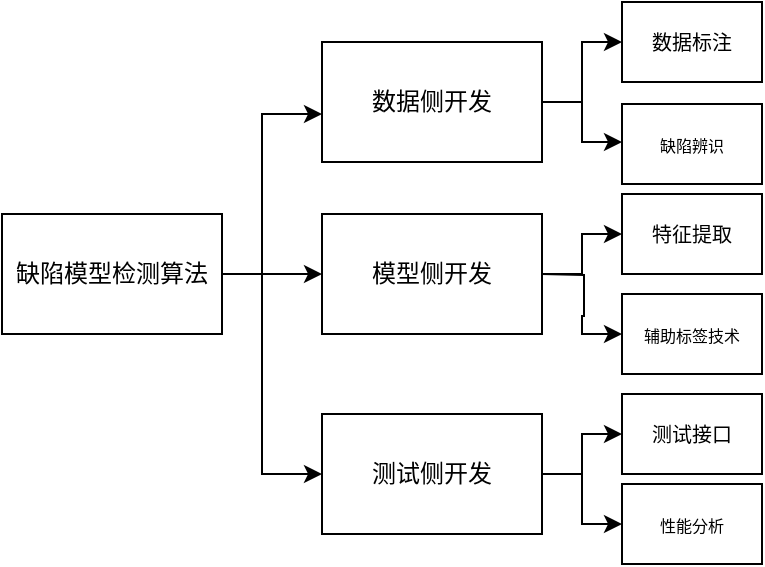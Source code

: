 <mxfile version="20.1.1" type="github">
  <diagram id="2nbE3SPKHdvBrMVGTYsQ" name="Page-1">
    <mxGraphModel dx="779" dy="383" grid="1" gridSize="10" guides="1" tooltips="1" connect="1" arrows="1" fold="1" page="1" pageScale="1" pageWidth="827" pageHeight="1169" math="0" shadow="0">
      <root>
        <mxCell id="0" />
        <mxCell id="1" parent="0" />
        <mxCell id="rXOJRejNhc5dMeXMPJgj-15" style="edgeStyle=orthogonalEdgeStyle;rounded=0;orthogonalLoop=1;jettySize=auto;html=1;exitX=1;exitY=0.5;exitDx=0;exitDy=0;entryX=0;entryY=0.5;entryDx=0;entryDy=0;" edge="1" parent="1" source="rXOJRejNhc5dMeXMPJgj-2" target="rXOJRejNhc5dMeXMPJgj-13">
          <mxGeometry relative="1" as="geometry" />
        </mxCell>
        <mxCell id="rXOJRejNhc5dMeXMPJgj-2" value="数据侧开发" style="rounded=0;whiteSpace=wrap;html=1;" vertex="1" parent="1">
          <mxGeometry x="190" y="264" width="110" height="60" as="geometry" />
        </mxCell>
        <mxCell id="rXOJRejNhc5dMeXMPJgj-25" style="edgeStyle=orthogonalEdgeStyle;rounded=0;orthogonalLoop=1;jettySize=auto;html=1;entryX=0;entryY=0.5;entryDx=0;entryDy=0;fontSize=8;" edge="1" parent="1" source="rXOJRejNhc5dMeXMPJgj-3" target="rXOJRejNhc5dMeXMPJgj-21">
          <mxGeometry relative="1" as="geometry" />
        </mxCell>
        <mxCell id="rXOJRejNhc5dMeXMPJgj-3" value="&lt;p class=&quot;MsoNormal&quot;&gt;&lt;span&gt;测试侧开发&lt;/span&gt;&lt;/p&gt;" style="rounded=0;whiteSpace=wrap;html=1;" vertex="1" parent="1">
          <mxGeometry x="190" y="450" width="110" height="60" as="geometry" />
        </mxCell>
        <mxCell id="rXOJRejNhc5dMeXMPJgj-7" style="edgeStyle=orthogonalEdgeStyle;rounded=0;orthogonalLoop=1;jettySize=auto;html=1;exitX=1;exitY=0.5;exitDx=0;exitDy=0;" edge="1" parent="1" source="rXOJRejNhc5dMeXMPJgj-4">
          <mxGeometry relative="1" as="geometry">
            <mxPoint x="149.76" y="365.61" as="sourcePoint" />
            <mxPoint x="190" y="300" as="targetPoint" />
            <Array as="points">
              <mxPoint x="160" y="380" />
              <mxPoint x="160" y="300" />
              <mxPoint x="190" y="300" />
            </Array>
          </mxGeometry>
        </mxCell>
        <mxCell id="rXOJRejNhc5dMeXMPJgj-4" value="缺陷模型检测算法" style="rounded=0;whiteSpace=wrap;html=1;" vertex="1" parent="1">
          <mxGeometry x="30" y="350" width="110" height="60" as="geometry" />
        </mxCell>
        <mxCell id="rXOJRejNhc5dMeXMPJgj-8" value="" style="endArrow=classic;html=1;rounded=0;exitX=1;exitY=0.5;exitDx=0;exitDy=0;startArrow=none;" edge="1" parent="1" source="rXOJRejNhc5dMeXMPJgj-1">
          <mxGeometry width="50" height="50" relative="1" as="geometry">
            <mxPoint x="140" y="380" as="sourcePoint" />
            <mxPoint x="220" y="380" as="targetPoint" />
            <Array as="points">
              <mxPoint x="220" y="380" />
            </Array>
          </mxGeometry>
        </mxCell>
        <mxCell id="rXOJRejNhc5dMeXMPJgj-9" value="" style="endArrow=classic;html=1;rounded=0;entryX=0;entryY=0.5;entryDx=0;entryDy=0;" edge="1" parent="1" target="rXOJRejNhc5dMeXMPJgj-3">
          <mxGeometry width="50" height="50" relative="1" as="geometry">
            <mxPoint x="140" y="380" as="sourcePoint" />
            <mxPoint x="210" y="420" as="targetPoint" />
            <Array as="points">
              <mxPoint x="160" y="380" />
              <mxPoint x="160" y="480" />
            </Array>
          </mxGeometry>
        </mxCell>
        <mxCell id="rXOJRejNhc5dMeXMPJgj-19" style="edgeStyle=orthogonalEdgeStyle;rounded=0;orthogonalLoop=1;jettySize=auto;html=1;exitX=1;exitY=0.5;exitDx=0;exitDy=0;entryX=0;entryY=0.5;entryDx=0;entryDy=0;fontSize=8;" edge="1" parent="1" source="rXOJRejNhc5dMeXMPJgj-1" target="rXOJRejNhc5dMeXMPJgj-17">
          <mxGeometry relative="1" as="geometry" />
        </mxCell>
        <mxCell id="rXOJRejNhc5dMeXMPJgj-1" value="模型侧开发" style="rounded=0;whiteSpace=wrap;html=1;" vertex="1" parent="1">
          <mxGeometry x="190" y="350" width="110" height="60" as="geometry" />
        </mxCell>
        <mxCell id="rXOJRejNhc5dMeXMPJgj-12" value="" style="endArrow=classic;html=1;rounded=0;exitX=1;exitY=0.5;exitDx=0;exitDy=0;" edge="1" parent="1" source="rXOJRejNhc5dMeXMPJgj-4">
          <mxGeometry width="50" height="50" relative="1" as="geometry">
            <mxPoint x="140" y="430" as="sourcePoint" />
            <mxPoint x="190" y="380" as="targetPoint" />
          </mxGeometry>
        </mxCell>
        <mxCell id="rXOJRejNhc5dMeXMPJgj-13" value="&lt;font style=&quot;font-size: 10px;&quot;&gt;数据标注&lt;/font&gt;" style="rounded=0;whiteSpace=wrap;html=1;" vertex="1" parent="1">
          <mxGeometry x="340" y="244" width="70" height="40" as="geometry" />
        </mxCell>
        <mxCell id="rXOJRejNhc5dMeXMPJgj-14" value="&lt;font style=&quot;font-size: 8px;&quot;&gt;缺陷辨识&lt;/font&gt;" style="rounded=0;whiteSpace=wrap;html=1;" vertex="1" parent="1">
          <mxGeometry x="340" y="295" width="70" height="40" as="geometry" />
        </mxCell>
        <mxCell id="rXOJRejNhc5dMeXMPJgj-16" style="edgeStyle=orthogonalEdgeStyle;rounded=0;orthogonalLoop=1;jettySize=auto;html=1;exitX=1;exitY=0.5;exitDx=0;exitDy=0;entryX=0;entryY=0.5;entryDx=0;entryDy=0;" edge="1" parent="1" source="rXOJRejNhc5dMeXMPJgj-2">
          <mxGeometry relative="1" as="geometry">
            <mxPoint x="310" y="304" as="sourcePoint" />
            <mxPoint x="340" y="314" as="targetPoint" />
            <Array as="points">
              <mxPoint x="320" y="294" />
              <mxPoint x="320" y="314" />
            </Array>
          </mxGeometry>
        </mxCell>
        <mxCell id="rXOJRejNhc5dMeXMPJgj-17" value="&lt;span style=&quot;font-size: 10px;&quot;&gt;特征提取&lt;/span&gt;" style="rounded=0;whiteSpace=wrap;html=1;" vertex="1" parent="1">
          <mxGeometry x="340" y="340" width="70" height="40" as="geometry" />
        </mxCell>
        <mxCell id="rXOJRejNhc5dMeXMPJgj-18" value="&lt;span style=&quot;font-size: 8px;&quot;&gt;辅助标签技术&lt;/span&gt;" style="rounded=0;whiteSpace=wrap;html=1;" vertex="1" parent="1">
          <mxGeometry x="340" y="390" width="70" height="40" as="geometry" />
        </mxCell>
        <mxCell id="rXOJRejNhc5dMeXMPJgj-20" style="edgeStyle=orthogonalEdgeStyle;rounded=0;orthogonalLoop=1;jettySize=auto;html=1;entryX=0;entryY=0.5;entryDx=0;entryDy=0;fontSize=8;" edge="1" parent="1" target="rXOJRejNhc5dMeXMPJgj-18">
          <mxGeometry relative="1" as="geometry">
            <mxPoint x="300" y="380" as="sourcePoint" />
            <mxPoint x="350" y="370" as="targetPoint" />
          </mxGeometry>
        </mxCell>
        <mxCell id="rXOJRejNhc5dMeXMPJgj-21" value="&lt;span style=&quot;font-size: 10px;&quot;&gt;测试接口&lt;/span&gt;" style="rounded=0;whiteSpace=wrap;html=1;" vertex="1" parent="1">
          <mxGeometry x="340" y="440" width="70" height="40" as="geometry" />
        </mxCell>
        <mxCell id="rXOJRejNhc5dMeXMPJgj-22" value="&lt;span style=&quot;font-size: 8px;&quot;&gt;性能分析&lt;/span&gt;" style="rounded=0;whiteSpace=wrap;html=1;" vertex="1" parent="1">
          <mxGeometry x="340" y="485" width="70" height="40" as="geometry" />
        </mxCell>
        <mxCell id="rXOJRejNhc5dMeXMPJgj-26" style="edgeStyle=orthogonalEdgeStyle;rounded=0;orthogonalLoop=1;jettySize=auto;html=1;entryX=0;entryY=0.5;entryDx=0;entryDy=0;fontSize=8;exitX=1;exitY=0.5;exitDx=0;exitDy=0;" edge="1" parent="1" source="rXOJRejNhc5dMeXMPJgj-3" target="rXOJRejNhc5dMeXMPJgj-22">
          <mxGeometry relative="1" as="geometry">
            <mxPoint x="310" y="490" as="sourcePoint" />
            <mxPoint x="350" y="470" as="targetPoint" />
            <Array as="points">
              <mxPoint x="320" y="480" />
              <mxPoint x="320" y="505" />
            </Array>
          </mxGeometry>
        </mxCell>
      </root>
    </mxGraphModel>
  </diagram>
</mxfile>
